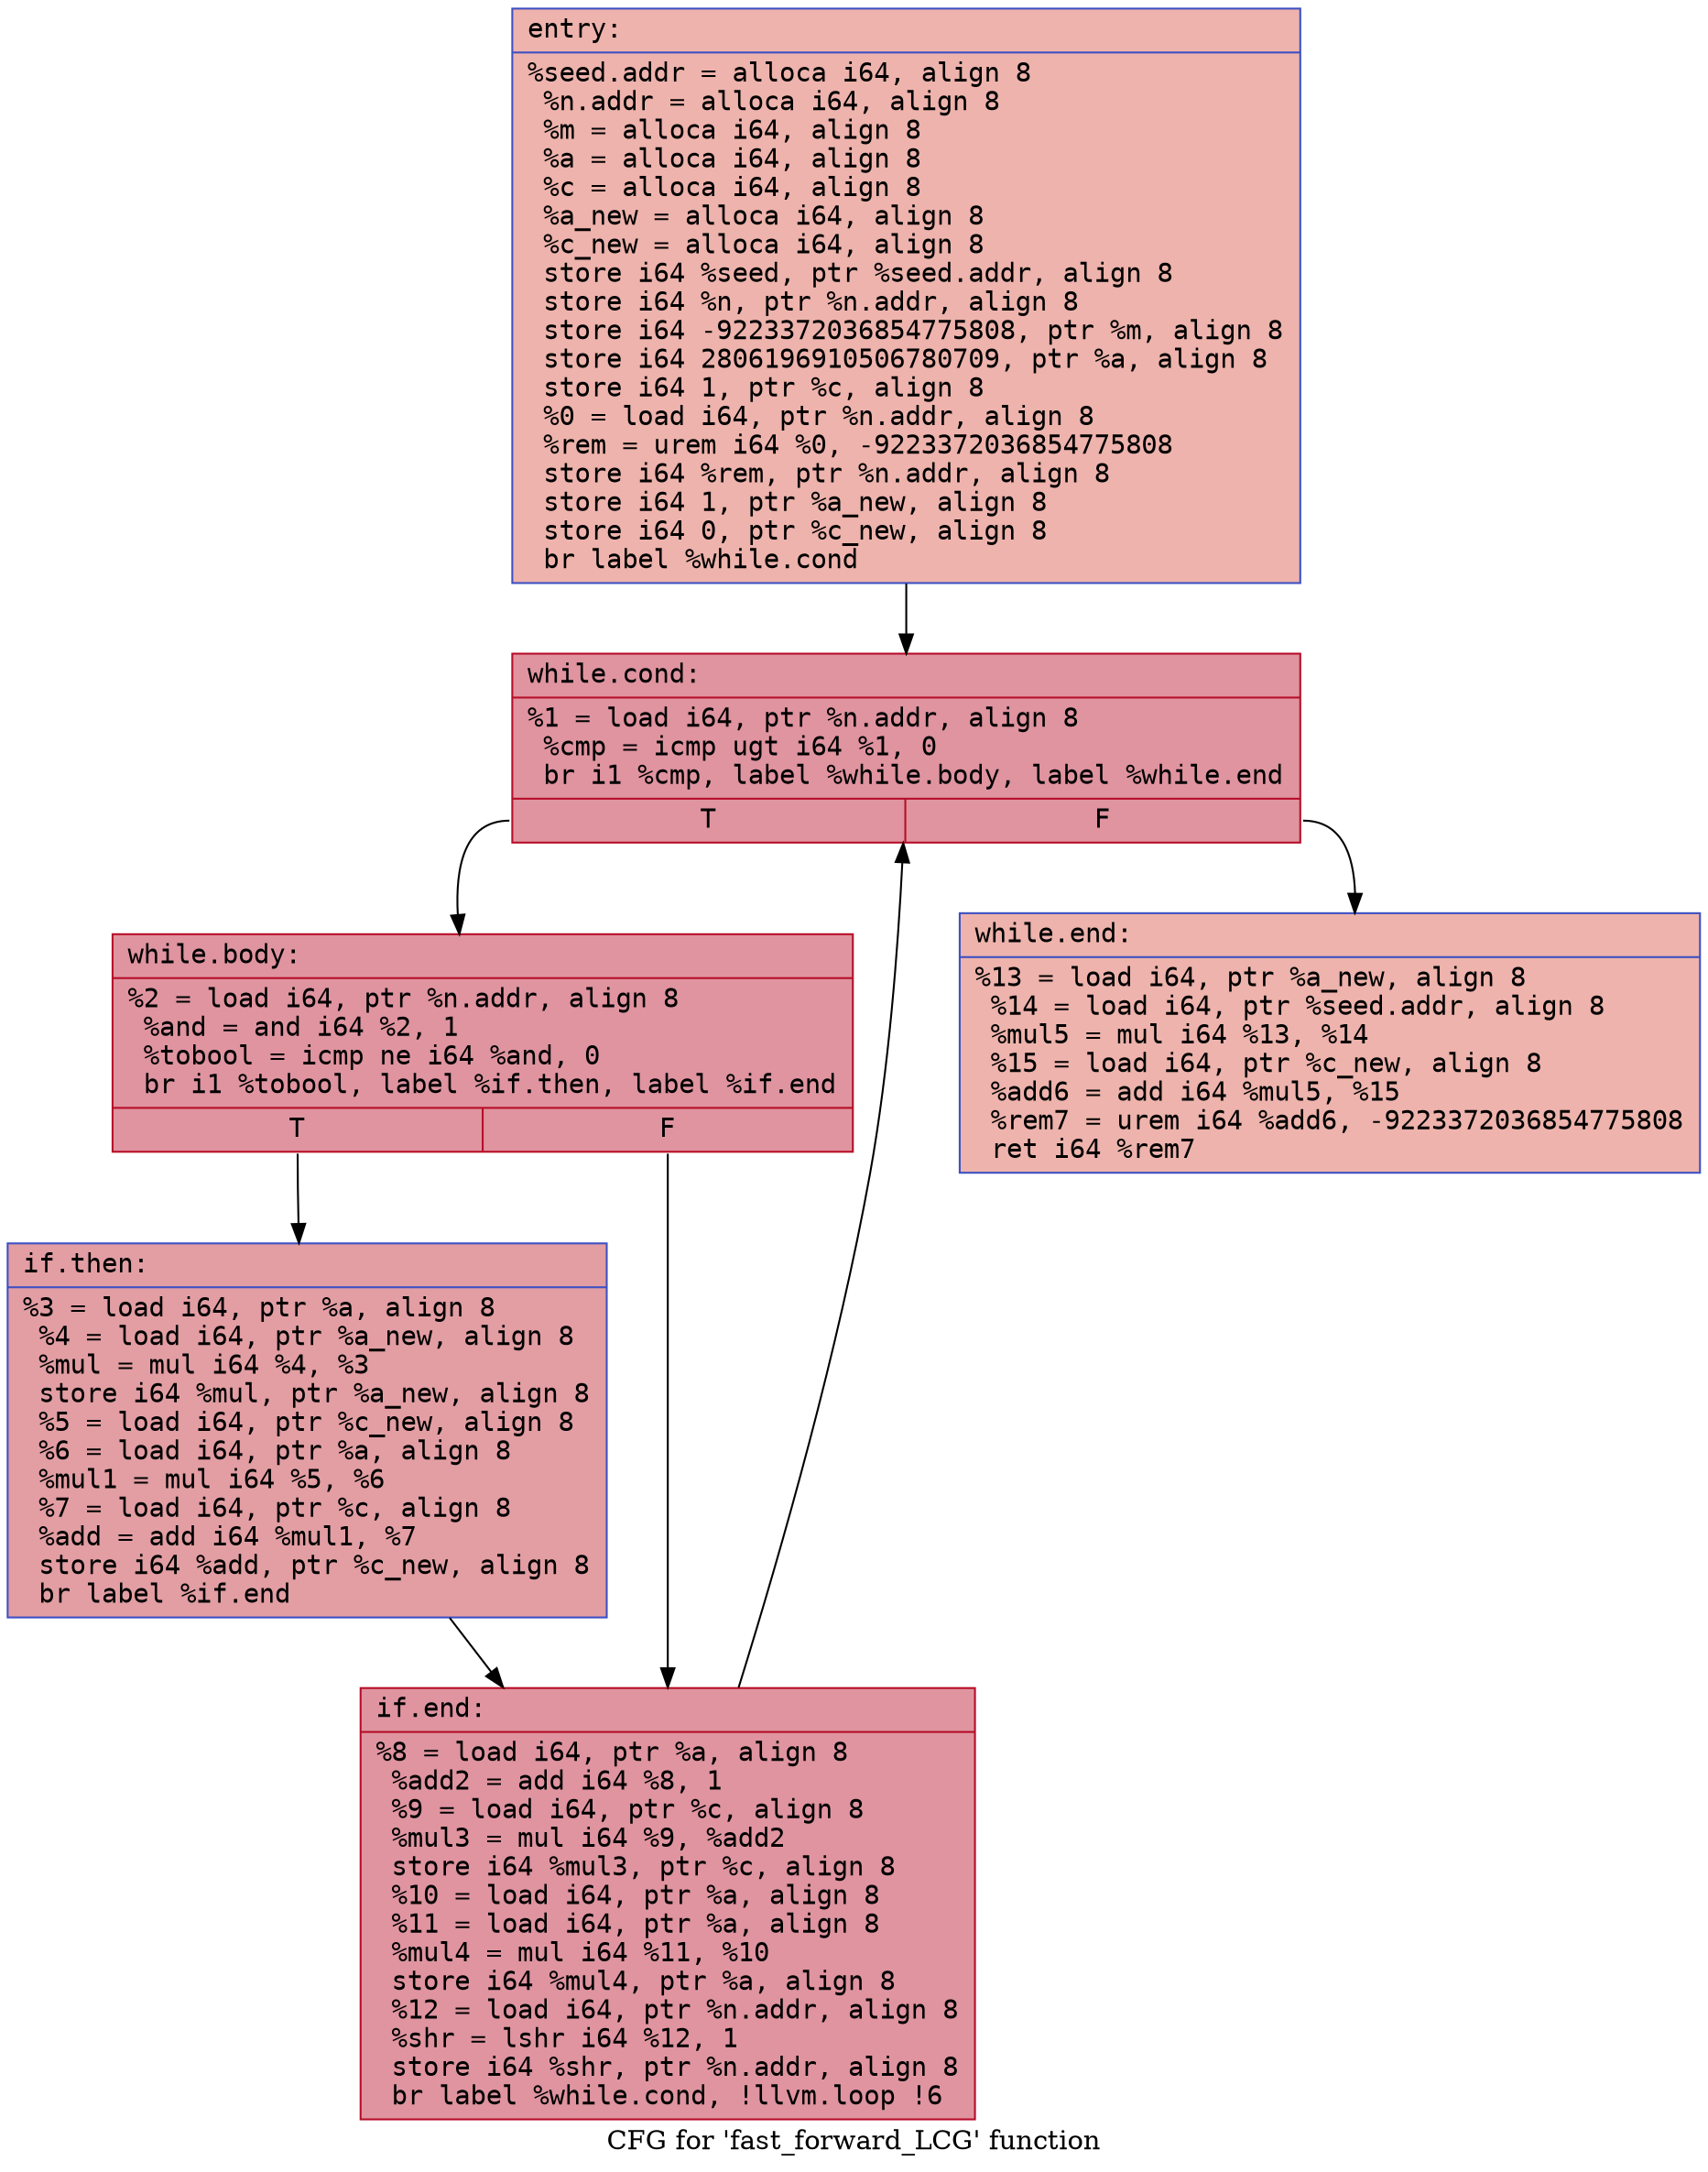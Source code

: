 digraph "CFG for 'fast_forward_LCG' function" {
	label="CFG for 'fast_forward_LCG' function";

	Node0x564d03be7400 [shape=record,color="#3d50c3ff", style=filled, fillcolor="#d6524470" fontname="Courier",label="{entry:\l|  %seed.addr = alloca i64, align 8\l  %n.addr = alloca i64, align 8\l  %m = alloca i64, align 8\l  %a = alloca i64, align 8\l  %c = alloca i64, align 8\l  %a_new = alloca i64, align 8\l  %c_new = alloca i64, align 8\l  store i64 %seed, ptr %seed.addr, align 8\l  store i64 %n, ptr %n.addr, align 8\l  store i64 -9223372036854775808, ptr %m, align 8\l  store i64 2806196910506780709, ptr %a, align 8\l  store i64 1, ptr %c, align 8\l  %0 = load i64, ptr %n.addr, align 8\l  %rem = urem i64 %0, -9223372036854775808\l  store i64 %rem, ptr %n.addr, align 8\l  store i64 1, ptr %a_new, align 8\l  store i64 0, ptr %c_new, align 8\l  br label %while.cond\l}"];
	Node0x564d03be7400 -> Node0x564d03be7e30[tooltip="entry -> while.cond\nProbability 100.00%" ];
	Node0x564d03be7e30 [shape=record,color="#b70d28ff", style=filled, fillcolor="#b70d2870" fontname="Courier",label="{while.cond:\l|  %1 = load i64, ptr %n.addr, align 8\l  %cmp = icmp ugt i64 %1, 0\l  br i1 %cmp, label %while.body, label %while.end\l|{<s0>T|<s1>F}}"];
	Node0x564d03be7e30:s0 -> Node0x564d03be81f0[tooltip="while.cond -> while.body\nProbability 96.88%" ];
	Node0x564d03be7e30:s1 -> Node0x564d03be8270[tooltip="while.cond -> while.end\nProbability 3.12%" ];
	Node0x564d03be81f0 [shape=record,color="#b70d28ff", style=filled, fillcolor="#b70d2870" fontname="Courier",label="{while.body:\l|  %2 = load i64, ptr %n.addr, align 8\l  %and = and i64 %2, 1\l  %tobool = icmp ne i64 %and, 0\l  br i1 %tobool, label %if.then, label %if.end\l|{<s0>T|<s1>F}}"];
	Node0x564d03be81f0:s0 -> Node0x564d03be8580[tooltip="while.body -> if.then\nProbability 50.00%" ];
	Node0x564d03be81f0:s1 -> Node0x564d03be85f0[tooltip="while.body -> if.end\nProbability 50.00%" ];
	Node0x564d03be8580 [shape=record,color="#3d50c3ff", style=filled, fillcolor="#be242e70" fontname="Courier",label="{if.then:\l|  %3 = load i64, ptr %a, align 8\l  %4 = load i64, ptr %a_new, align 8\l  %mul = mul i64 %4, %3\l  store i64 %mul, ptr %a_new, align 8\l  %5 = load i64, ptr %c_new, align 8\l  %6 = load i64, ptr %a, align 8\l  %mul1 = mul i64 %5, %6\l  %7 = load i64, ptr %c, align 8\l  %add = add i64 %mul1, %7\l  store i64 %add, ptr %c_new, align 8\l  br label %if.end\l}"];
	Node0x564d03be8580 -> Node0x564d03be85f0[tooltip="if.then -> if.end\nProbability 100.00%" ];
	Node0x564d03be85f0 [shape=record,color="#b70d28ff", style=filled, fillcolor="#b70d2870" fontname="Courier",label="{if.end:\l|  %8 = load i64, ptr %a, align 8\l  %add2 = add i64 %8, 1\l  %9 = load i64, ptr %c, align 8\l  %mul3 = mul i64 %9, %add2\l  store i64 %mul3, ptr %c, align 8\l  %10 = load i64, ptr %a, align 8\l  %11 = load i64, ptr %a, align 8\l  %mul4 = mul i64 %11, %10\l  store i64 %mul4, ptr %a, align 8\l  %12 = load i64, ptr %n.addr, align 8\l  %shr = lshr i64 %12, 1\l  store i64 %shr, ptr %n.addr, align 8\l  br label %while.cond, !llvm.loop !6\l}"];
	Node0x564d03be85f0 -> Node0x564d03be7e30[tooltip="if.end -> while.cond\nProbability 100.00%" ];
	Node0x564d03be8270 [shape=record,color="#3d50c3ff", style=filled, fillcolor="#d6524470" fontname="Courier",label="{while.end:\l|  %13 = load i64, ptr %a_new, align 8\l  %14 = load i64, ptr %seed.addr, align 8\l  %mul5 = mul i64 %13, %14\l  %15 = load i64, ptr %c_new, align 8\l  %add6 = add i64 %mul5, %15\l  %rem7 = urem i64 %add6, -9223372036854775808\l  ret i64 %rem7\l}"];
}
